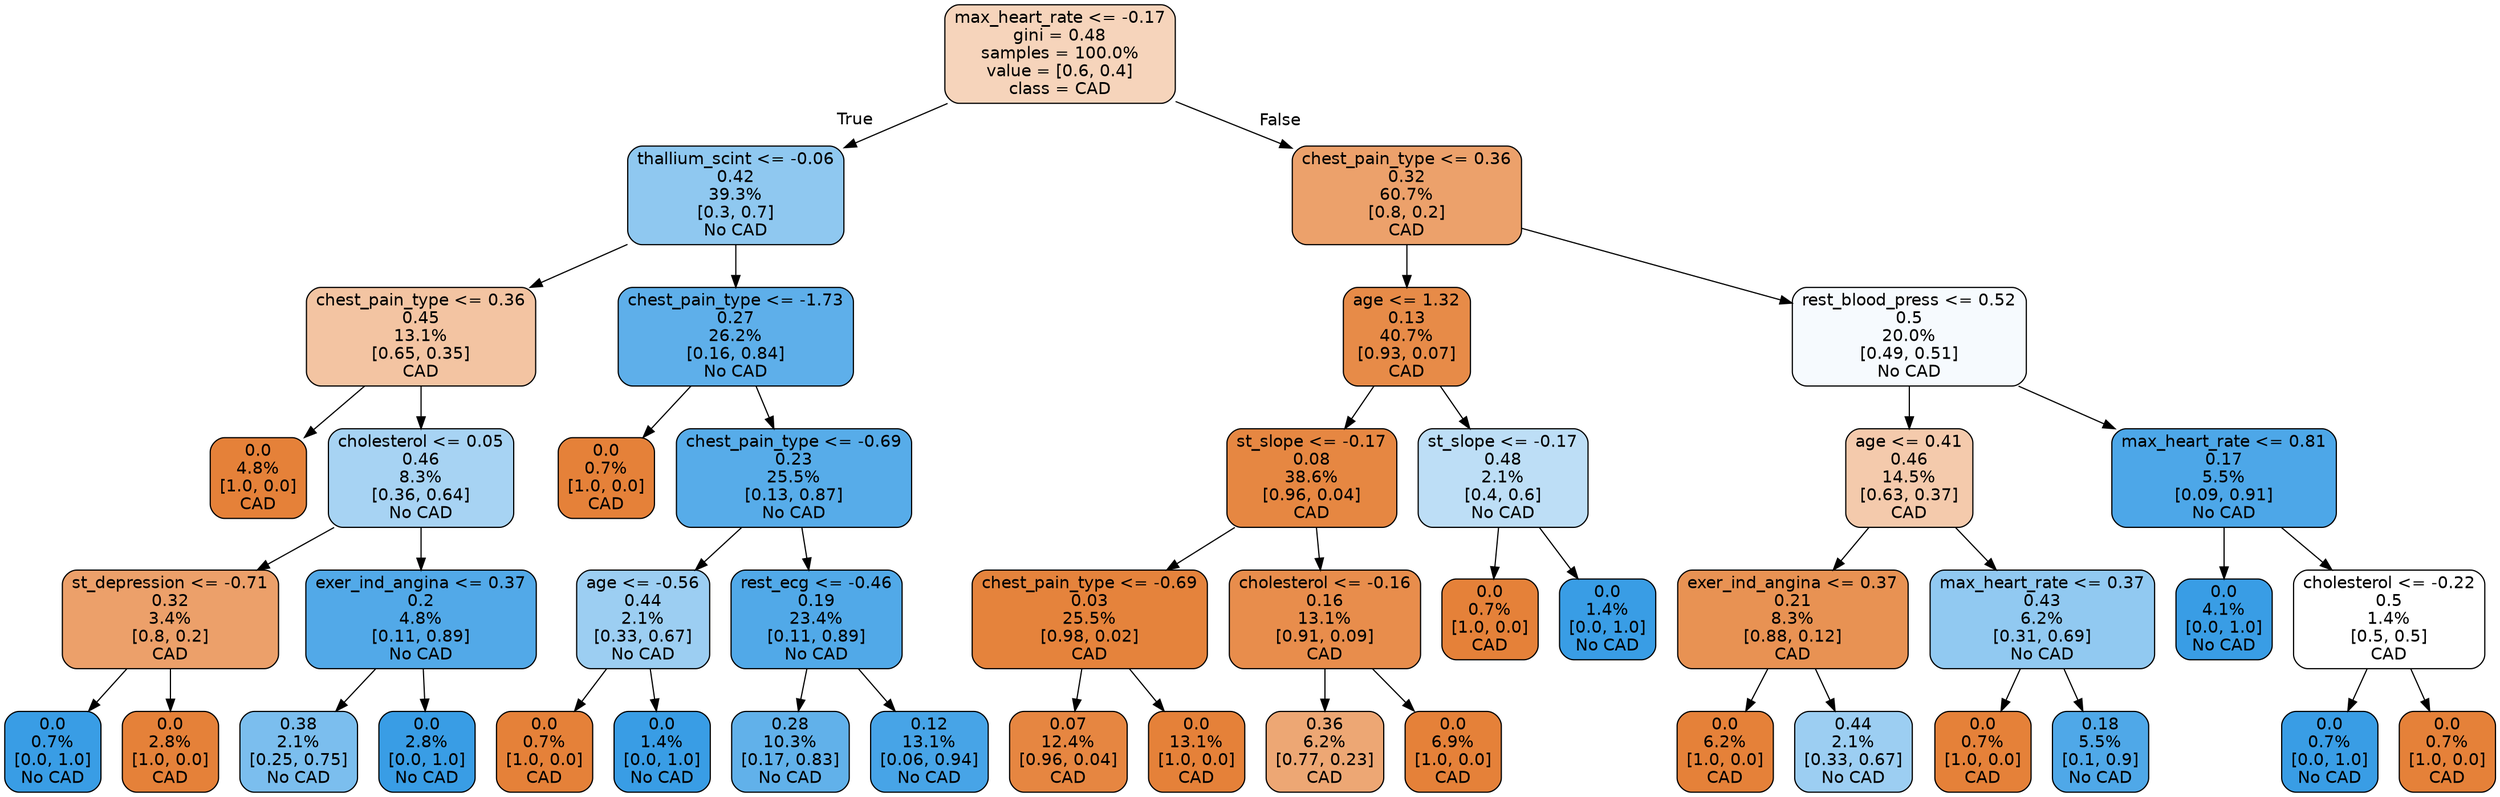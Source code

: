 digraph Tree {
node [shape=box, style="filled, rounded", color="black", fontname=helvetica] ;
edge [fontname=helvetica] ;
0 [label="max_heart_rate <= -0.17\ngini = 0.48\nsamples = 100.0%\nvalue = [0.6, 0.4]\nclass = CAD", fillcolor="#f6d4bb"] ;
1 [label="thallium_scint <= -0.06\n0.42\n39.3%\n[0.3, 0.7]\nNo CAD", fillcolor="#8fc8f0"] ;
0 -> 1 [labeldistance=2.5, labelangle=45, headlabel="True"] ;
2 [label="chest_pain_type <= 0.36\n0.45\n13.1%\n[0.65, 0.35]\nCAD", fillcolor="#f3c4a2"] ;
1 -> 2 ;
3 [label="0.0\n4.8%\n[1.0, 0.0]\nCAD", fillcolor="#e58139"] ;
2 -> 3 ;
4 [label="cholesterol <= 0.05\n0.46\n8.3%\n[0.36, 0.64]\nNo CAD", fillcolor="#a7d3f3"] ;
2 -> 4 ;
5 [label="st_depression <= -0.71\n0.32\n3.4%\n[0.8, 0.2]\nCAD", fillcolor="#eca06a"] ;
4 -> 5 ;
6 [label="0.0\n0.7%\n[0.0, 1.0]\nNo CAD", fillcolor="#399de5"] ;
5 -> 6 ;
7 [label="0.0\n2.8%\n[1.0, 0.0]\nCAD", fillcolor="#e58139"] ;
5 -> 7 ;
8 [label="exer_ind_angina <= 0.37\n0.2\n4.8%\n[0.11, 0.89]\nNo CAD", fillcolor="#52a9e8"] ;
4 -> 8 ;
9 [label="0.38\n2.1%\n[0.25, 0.75]\nNo CAD", fillcolor="#7bbeee"] ;
8 -> 9 ;
10 [label="0.0\n2.8%\n[0.0, 1.0]\nNo CAD", fillcolor="#399de5"] ;
8 -> 10 ;
11 [label="chest_pain_type <= -1.73\n0.27\n26.2%\n[0.16, 0.84]\nNo CAD", fillcolor="#5eafea"] ;
1 -> 11 ;
12 [label="0.0\n0.7%\n[1.0, 0.0]\nCAD", fillcolor="#e58139"] ;
11 -> 12 ;
13 [label="chest_pain_type <= -0.69\n0.23\n25.5%\n[0.13, 0.87]\nNo CAD", fillcolor="#57ace9"] ;
11 -> 13 ;
14 [label="age <= -0.56\n0.44\n2.1%\n[0.33, 0.67]\nNo CAD", fillcolor="#9ccef2"] ;
13 -> 14 ;
15 [label="0.0\n0.7%\n[1.0, 0.0]\nCAD", fillcolor="#e58139"] ;
14 -> 15 ;
16 [label="0.0\n1.4%\n[0.0, 1.0]\nNo CAD", fillcolor="#399de5"] ;
14 -> 16 ;
17 [label="rest_ecg <= -0.46\n0.19\n23.4%\n[0.11, 0.89]\nNo CAD", fillcolor="#51a9e8"] ;
13 -> 17 ;
18 [label="0.28\n10.3%\n[0.17, 0.83]\nNo CAD", fillcolor="#61b1ea"] ;
17 -> 18 ;
19 [label="0.12\n13.1%\n[0.06, 0.94]\nNo CAD", fillcolor="#47a4e7"] ;
17 -> 19 ;
20 [label="chest_pain_type <= 0.36\n0.32\n60.7%\n[0.8, 0.2]\nCAD", fillcolor="#eca16b"] ;
0 -> 20 [labeldistance=2.5, labelangle=-45, headlabel="False"] ;
21 [label="age <= 1.32\n0.13\n40.7%\n[0.93, 0.07]\nCAD", fillcolor="#e78b48"] ;
20 -> 21 ;
22 [label="st_slope <= -0.17\n0.08\n38.6%\n[0.96, 0.04]\nCAD", fillcolor="#e68742"] ;
21 -> 22 ;
23 [label="chest_pain_type <= -0.69\n0.03\n25.5%\n[0.98, 0.02]\nCAD", fillcolor="#e5833c"] ;
22 -> 23 ;
24 [label="0.07\n12.4%\n[0.96, 0.04]\nCAD", fillcolor="#e68641"] ;
23 -> 24 ;
25 [label="0.0\n13.1%\n[1.0, 0.0]\nCAD", fillcolor="#e58139"] ;
23 -> 25 ;
26 [label="cholesterol <= -0.16\n0.16\n13.1%\n[0.91, 0.09]\nCAD", fillcolor="#e88d4c"] ;
22 -> 26 ;
27 [label="0.36\n6.2%\n[0.77, 0.23]\nCAD", fillcolor="#eda774"] ;
26 -> 27 ;
28 [label="0.0\n6.9%\n[1.0, 0.0]\nCAD", fillcolor="#e58139"] ;
26 -> 28 ;
29 [label="st_slope <= -0.17\n0.48\n2.1%\n[0.4, 0.6]\nNo CAD", fillcolor="#bddef6"] ;
21 -> 29 ;
30 [label="0.0\n0.7%\n[1.0, 0.0]\nCAD", fillcolor="#e58139"] ;
29 -> 30 ;
31 [label="0.0\n1.4%\n[0.0, 1.0]\nNo CAD", fillcolor="#399de5"] ;
29 -> 31 ;
32 [label="rest_blood_press <= 0.52\n0.5\n20.0%\n[0.49, 0.51]\nNo CAD", fillcolor="#f6fafe"] ;
20 -> 32 ;
33 [label="age <= 0.41\n0.46\n14.5%\n[0.63, 0.37]\nCAD", fillcolor="#f4caac"] ;
32 -> 33 ;
34 [label="exer_ind_angina <= 0.37\n0.21\n8.3%\n[0.88, 0.12]\nCAD", fillcolor="#e89253"] ;
33 -> 34 ;
35 [label="0.0\n6.2%\n[1.0, 0.0]\nCAD", fillcolor="#e58139"] ;
34 -> 35 ;
36 [label="0.44\n2.1%\n[0.33, 0.67]\nNo CAD", fillcolor="#9ccef2"] ;
34 -> 36 ;
37 [label="max_heart_rate <= 0.37\n0.43\n6.2%\n[0.31, 0.69]\nNo CAD", fillcolor="#91c9f1"] ;
33 -> 37 ;
38 [label="0.0\n0.7%\n[1.0, 0.0]\nCAD", fillcolor="#e58139"] ;
37 -> 38 ;
39 [label="0.18\n5.5%\n[0.1, 0.9]\nNo CAD", fillcolor="#4fa8e8"] ;
37 -> 39 ;
40 [label="max_heart_rate <= 0.81\n0.17\n5.5%\n[0.09, 0.91]\nNo CAD", fillcolor="#4da7e8"] ;
32 -> 40 ;
41 [label="0.0\n4.1%\n[0.0, 1.0]\nNo CAD", fillcolor="#399de5"] ;
40 -> 41 ;
42 [label="cholesterol <= -0.22\n0.5\n1.4%\n[0.5, 0.5]\nCAD", fillcolor="#ffffff"] ;
40 -> 42 ;
43 [label="0.0\n0.7%\n[0.0, 1.0]\nNo CAD", fillcolor="#399de5"] ;
42 -> 43 ;
44 [label="0.0\n0.7%\n[1.0, 0.0]\nCAD", fillcolor="#e58139"] ;
42 -> 44 ;
}